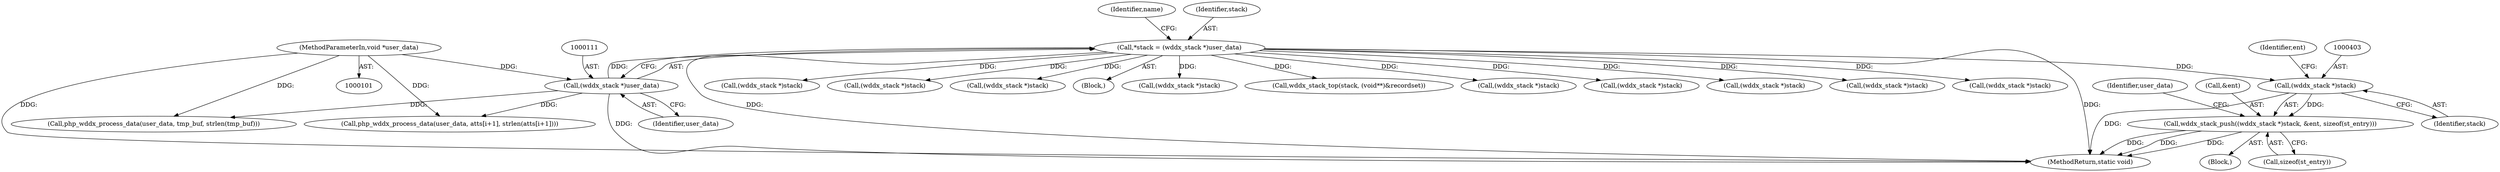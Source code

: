 digraph "0_php-src_c4cca4c20e75359c9a13a1f9a36cb7b4e9601d29?w=1@pointer" {
"1000402" [label="(Call,(wddx_stack *)stack)"];
"1000108" [label="(Call,*stack = (wddx_stack *)user_data)"];
"1000110" [label="(Call,(wddx_stack *)user_data)"];
"1000102" [label="(MethodParameterIn,void *user_data)"];
"1000401" [label="(Call,wddx_stack_push((wddx_stack *)stack, &ent, sizeof(st_entry)))"];
"1000110" [label="(Call,(wddx_stack *)user_data)"];
"1000405" [label="(Call,&ent)"];
"1000227" [label="(Call,(wddx_stack *)stack)"];
"1000332" [label="(Call,(wddx_stack *)stack)"];
"1000449" [label="(Call,(wddx_stack *)stack)"];
"1000851" [label="(Call,(wddx_stack *)stack)"];
"1000112" [label="(Identifier,user_data)"];
"1000893" [label="(MethodReturn,static void)"];
"1000407" [label="(Call,sizeof(st_entry))"];
"1000515" [label="(Call,(wddx_stack *)stack)"];
"1000116" [label="(Identifier,name)"];
"1000402" [label="(Call,(wddx_stack *)stack)"];
"1000404" [label="(Identifier,stack)"];
"1000733" [label="(Call,(wddx_stack *)stack)"];
"1000109" [label="(Identifier,stack)"];
"1000482" [label="(Call,(wddx_stack *)stack)"];
"1000292" [label="(Call,php_wddx_process_data(user_data, tmp_buf, strlen(tmp_buf)))"];
"1000102" [label="(MethodParameterIn,void *user_data)"];
"1000105" [label="(Block,)"];
"1000409" [label="(Call,php_wddx_process_data(user_data, atts[i+1], strlen(atts[i+1])))"];
"1000401" [label="(Call,wddx_stack_push((wddx_stack *)stack, &ent, sizeof(st_entry)))"];
"1000180" [label="(Call,(wddx_stack *)stack)"];
"1000380" [label="(Block,)"];
"1000108" [label="(Call,*stack = (wddx_stack *)user_data)"];
"1000803" [label="(Call,wddx_stack_top(stack, (void**)&recordset))"];
"1000410" [label="(Identifier,user_data)"];
"1000886" [label="(Call,(wddx_stack *)stack)"];
"1000406" [label="(Identifier,ent)"];
"1000402" -> "1000401"  [label="AST: "];
"1000402" -> "1000404"  [label="CFG: "];
"1000403" -> "1000402"  [label="AST: "];
"1000404" -> "1000402"  [label="AST: "];
"1000406" -> "1000402"  [label="CFG: "];
"1000402" -> "1000893"  [label="DDG: "];
"1000402" -> "1000401"  [label="DDG: "];
"1000108" -> "1000402"  [label="DDG: "];
"1000108" -> "1000105"  [label="AST: "];
"1000108" -> "1000110"  [label="CFG: "];
"1000109" -> "1000108"  [label="AST: "];
"1000110" -> "1000108"  [label="AST: "];
"1000116" -> "1000108"  [label="CFG: "];
"1000108" -> "1000893"  [label="DDG: "];
"1000108" -> "1000893"  [label="DDG: "];
"1000110" -> "1000108"  [label="DDG: "];
"1000108" -> "1000180"  [label="DDG: "];
"1000108" -> "1000227"  [label="DDG: "];
"1000108" -> "1000332"  [label="DDG: "];
"1000108" -> "1000449"  [label="DDG: "];
"1000108" -> "1000482"  [label="DDG: "];
"1000108" -> "1000515"  [label="DDG: "];
"1000108" -> "1000733"  [label="DDG: "];
"1000108" -> "1000803"  [label="DDG: "];
"1000108" -> "1000851"  [label="DDG: "];
"1000108" -> "1000886"  [label="DDG: "];
"1000110" -> "1000112"  [label="CFG: "];
"1000111" -> "1000110"  [label="AST: "];
"1000112" -> "1000110"  [label="AST: "];
"1000110" -> "1000893"  [label="DDG: "];
"1000102" -> "1000110"  [label="DDG: "];
"1000110" -> "1000292"  [label="DDG: "];
"1000110" -> "1000409"  [label="DDG: "];
"1000102" -> "1000101"  [label="AST: "];
"1000102" -> "1000893"  [label="DDG: "];
"1000102" -> "1000292"  [label="DDG: "];
"1000102" -> "1000409"  [label="DDG: "];
"1000401" -> "1000380"  [label="AST: "];
"1000401" -> "1000407"  [label="CFG: "];
"1000405" -> "1000401"  [label="AST: "];
"1000407" -> "1000401"  [label="AST: "];
"1000410" -> "1000401"  [label="CFG: "];
"1000401" -> "1000893"  [label="DDG: "];
"1000401" -> "1000893"  [label="DDG: "];
"1000401" -> "1000893"  [label="DDG: "];
}
